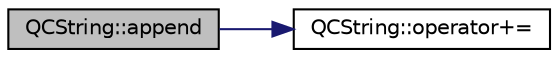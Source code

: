 digraph "QCString::append"
{
 // LATEX_PDF_SIZE
  edge [fontname="Helvetica",fontsize="10",labelfontname="Helvetica",labelfontsize="10"];
  node [fontname="Helvetica",fontsize="10",shape=record];
  rankdir="LR";
  Node1 [label="QCString::append",height=0.2,width=0.4,color="black", fillcolor="grey75", style="filled", fontcolor="black",tooltip=" "];
  Node1 -> Node2 [color="midnightblue",fontsize="10",style="solid",fontname="Helvetica"];
  Node2 [label="QCString::operator+=",height=0.2,width=0.4,color="black", fillcolor="white", style="filled",URL="$classQCString.html#a3f8a3c4ff3e86b352ac49ee366dc2c5c",tooltip=" "];
}
